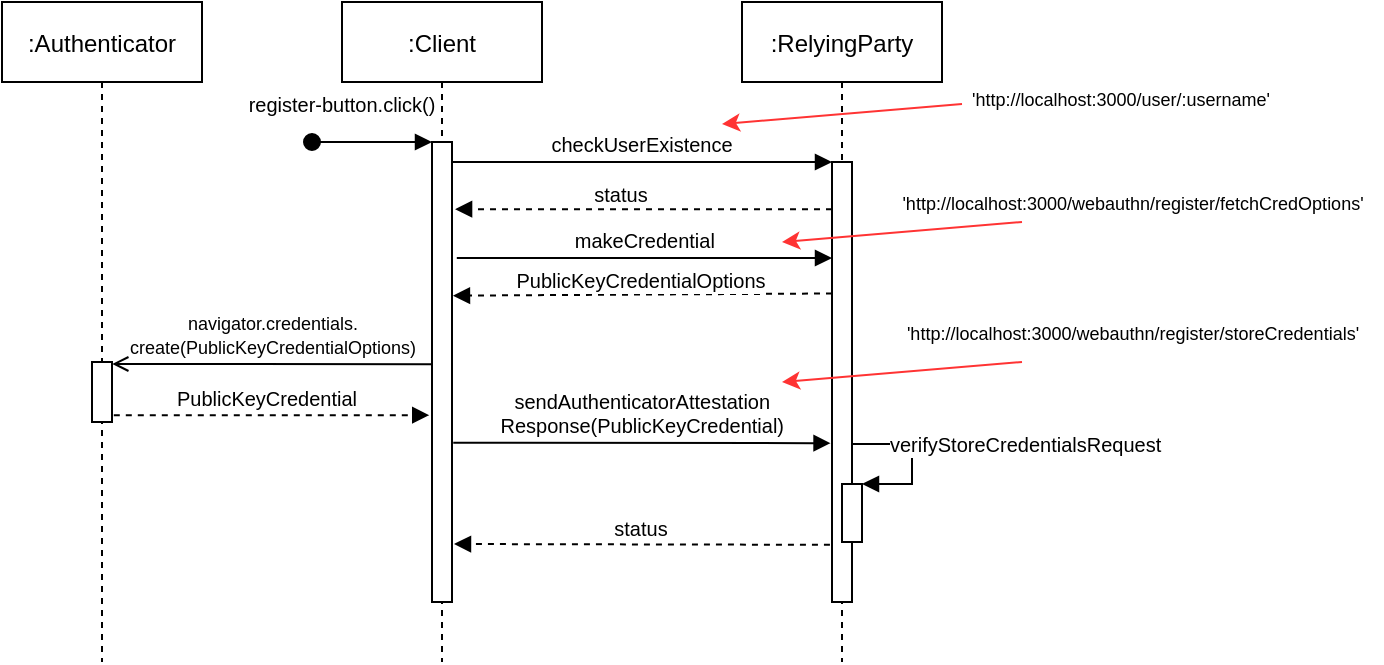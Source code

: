 <mxfile version="15.8.7" type="device"><diagram id="kgpKYQtTHZ0yAKxKKP6v" name="Page-1"><mxGraphModel dx="415" dy="260" grid="1" gridSize="10" guides="1" tooltips="1" connect="1" arrows="1" fold="1" page="1" pageScale="1" pageWidth="850" pageHeight="1100" math="0" shadow="0"><root><mxCell id="0"/><mxCell id="1" parent="0"/><mxCell id="3nuBFxr9cyL0pnOWT2aG-1" value=":Client" style="shape=umlLifeline;perimeter=lifelinePerimeter;container=1;collapsible=0;recursiveResize=0;rounded=0;shadow=0;strokeWidth=1;" parent="1" vertex="1"><mxGeometry x="230" y="80" width="100" height="330" as="geometry"/></mxCell><mxCell id="3nuBFxr9cyL0pnOWT2aG-2" value="" style="points=[];perimeter=orthogonalPerimeter;rounded=0;shadow=0;strokeWidth=1;" parent="3nuBFxr9cyL0pnOWT2aG-1" vertex="1"><mxGeometry x="45" y="70" width="10" height="230" as="geometry"/></mxCell><mxCell id="3nuBFxr9cyL0pnOWT2aG-3" value="register-button.click()" style="verticalAlign=bottom;startArrow=oval;endArrow=block;startSize=8;shadow=0;strokeWidth=1;fontSize=10;spacing=2;" parent="3nuBFxr9cyL0pnOWT2aG-1" edge="1"><mxGeometry x="-0.5" y="10" relative="1" as="geometry"><mxPoint x="-15" y="70" as="sourcePoint"/><mxPoint x="45" y="70" as="targetPoint"/><mxPoint as="offset"/></mxGeometry></mxCell><mxCell id="3nuBFxr9cyL0pnOWT2aG-5" value=":RelyingParty" style="shape=umlLifeline;perimeter=lifelinePerimeter;container=1;collapsible=0;recursiveResize=0;rounded=0;shadow=0;strokeWidth=1;" parent="1" vertex="1"><mxGeometry x="430" y="80" width="100" height="330" as="geometry"/></mxCell><mxCell id="3nuBFxr9cyL0pnOWT2aG-6" value="" style="points=[];perimeter=orthogonalPerimeter;rounded=0;shadow=0;strokeWidth=1;" parent="3nuBFxr9cyL0pnOWT2aG-5" vertex="1"><mxGeometry x="45" y="80" width="10" height="220" as="geometry"/></mxCell><mxCell id="tXmwd4pGjvWUYDAxpFma-8" value="makeCredential" style="verticalAlign=bottom;endArrow=block;entryX=0;entryY=0;shadow=0;strokeWidth=1;exitX=1.24;exitY=0.252;exitDx=0;exitDy=0;exitPerimeter=0;fontSize=10;" parent="3nuBFxr9cyL0pnOWT2aG-5" source="3nuBFxr9cyL0pnOWT2aG-2" edge="1"><mxGeometry relative="1" as="geometry"><mxPoint x="-90" y="128" as="sourcePoint"/><mxPoint x="45" y="128.0" as="targetPoint"/></mxGeometry></mxCell><mxCell id="tXmwd4pGjvWUYDAxpFma-9" value="" style="html=1;verticalAlign=bottom;labelBackgroundColor=none;endArrow=block;endFill=1;dashed=1;rounded=0;entryX=1.048;entryY=0.334;entryDx=0;entryDy=0;entryPerimeter=0;" parent="3nuBFxr9cyL0pnOWT2aG-5" target="3nuBFxr9cyL0pnOWT2aG-2" edge="1"><mxGeometry width="160" relative="1" as="geometry"><mxPoint x="45" y="145.74" as="sourcePoint"/><mxPoint x="-110" y="146" as="targetPoint"/></mxGeometry></mxCell><mxCell id="tXmwd4pGjvWUYDAxpFma-10" value="&lt;font style=&quot;font-size: 10px&quot;&gt;PublicKeyCredentialOptions&lt;/font&gt;" style="edgeLabel;html=1;align=center;verticalAlign=middle;resizable=0;points=[];" parent="tXmwd4pGjvWUYDAxpFma-9" vertex="1" connectable="0"><mxGeometry x="0.267" relative="1" as="geometry"><mxPoint x="24" y="-8" as="offset"/></mxGeometry></mxCell><mxCell id="tXmwd4pGjvWUYDAxpFma-18" value="" style="html=1;points=[];perimeter=orthogonalPerimeter;fontSize=10;" parent="3nuBFxr9cyL0pnOWT2aG-5" vertex="1"><mxGeometry x="50" y="241" width="10" height="29" as="geometry"/></mxCell><mxCell id="tXmwd4pGjvWUYDAxpFma-19" value="verifyStoreCredentialsRequest" style="edgeStyle=orthogonalEdgeStyle;html=1;align=left;spacingLeft=2;endArrow=block;rounded=0;entryX=1;entryY=0;fontSize=10;" parent="3nuBFxr9cyL0pnOWT2aG-5" target="tXmwd4pGjvWUYDAxpFma-18" edge="1"><mxGeometry x="-0.6" relative="1" as="geometry"><mxPoint x="55" y="221" as="sourcePoint"/><Array as="points"><mxPoint x="85" y="221"/></Array><mxPoint as="offset"/></mxGeometry></mxCell><mxCell id="tXmwd4pGjvWUYDAxpFma-22" value="" style="endArrow=classic;html=1;rounded=0;fontSize=10;fillColor=#f8cecc;strokeColor=#FF3333;" parent="3nuBFxr9cyL0pnOWT2aG-5" edge="1"><mxGeometry width="50" height="50" relative="1" as="geometry"><mxPoint x="140" y="110" as="sourcePoint"/><mxPoint x="20" y="120" as="targetPoint"/></mxGeometry></mxCell><mxCell id="3nuBFxr9cyL0pnOWT2aG-8" value="checkUserExistence" style="verticalAlign=bottom;endArrow=block;entryX=0;entryY=0;shadow=0;strokeWidth=1;fontSize=10;" parent="1" source="3nuBFxr9cyL0pnOWT2aG-2" target="3nuBFxr9cyL0pnOWT2aG-6" edge="1"><mxGeometry relative="1" as="geometry"><mxPoint x="355" y="160" as="sourcePoint"/></mxGeometry></mxCell><mxCell id="tXmwd4pGjvWUYDAxpFma-1" value=":Authenticator" style="shape=umlLifeline;perimeter=lifelinePerimeter;container=1;collapsible=0;recursiveResize=0;rounded=0;shadow=0;strokeWidth=1;" parent="1" vertex="1"><mxGeometry x="60" y="80" width="100" height="330" as="geometry"/></mxCell><mxCell id="tXmwd4pGjvWUYDAxpFma-2" value="" style="points=[];perimeter=orthogonalPerimeter;rounded=0;shadow=0;strokeWidth=1;" parent="tXmwd4pGjvWUYDAxpFma-1" vertex="1"><mxGeometry x="45" y="180" width="10" height="30" as="geometry"/></mxCell><mxCell id="tXmwd4pGjvWUYDAxpFma-6" value="" style="html=1;verticalAlign=bottom;labelBackgroundColor=none;endArrow=block;endFill=1;dashed=1;rounded=0;entryX=1.154;entryY=0.146;entryDx=0;entryDy=0;entryPerimeter=0;" parent="1" source="3nuBFxr9cyL0pnOWT2aG-6" target="3nuBFxr9cyL0pnOWT2aG-2" edge="1"><mxGeometry width="160" relative="1" as="geometry"><mxPoint x="240" y="200" as="sourcePoint"/><mxPoint x="400" y="200" as="targetPoint"/></mxGeometry></mxCell><mxCell id="tXmwd4pGjvWUYDAxpFma-7" value="&lt;font style=&quot;font-size: 10px&quot;&gt;status&lt;/font&gt;" style="edgeLabel;html=1;align=center;verticalAlign=middle;resizable=0;points=[];" parent="tXmwd4pGjvWUYDAxpFma-6" vertex="1" connectable="0"><mxGeometry x="0.267" relative="1" as="geometry"><mxPoint x="13" y="-8" as="offset"/></mxGeometry></mxCell><mxCell id="tXmwd4pGjvWUYDAxpFma-12" value="&lt;font style=&quot;font-size: 9px&quot;&gt;navigator.credentials.&lt;br&gt;create(PublicKeyCredentialOptions)&lt;/font&gt;" style="html=1;verticalAlign=bottom;labelBackgroundColor=none;endArrow=open;endFill=0;rounded=0;fontSize=10;exitX=-0.008;exitY=0.483;exitDx=0;exitDy=0;exitPerimeter=0;entryX=1.014;entryY=0.033;entryDx=0;entryDy=0;entryPerimeter=0;" parent="1" source="3nuBFxr9cyL0pnOWT2aG-2" target="tXmwd4pGjvWUYDAxpFma-2" edge="1"><mxGeometry width="160" relative="1" as="geometry"><mxPoint x="210" y="260" as="sourcePoint"/><mxPoint x="370" y="260" as="targetPoint"/></mxGeometry></mxCell><mxCell id="tXmwd4pGjvWUYDAxpFma-13" value="" style="html=1;verticalAlign=bottom;labelBackgroundColor=none;endArrow=block;endFill=1;dashed=1;rounded=0;fontSize=9;exitX=1.09;exitY=0.656;exitDx=0;exitDy=0;exitPerimeter=0;entryX=-0.138;entryY=0.682;entryDx=0;entryDy=0;entryPerimeter=0;" parent="1" edge="1"><mxGeometry width="160" relative="1" as="geometry"><mxPoint x="115.9" y="286.68" as="sourcePoint"/><mxPoint x="273.62" y="286.58" as="targetPoint"/></mxGeometry></mxCell><mxCell id="tXmwd4pGjvWUYDAxpFma-14" value="&lt;font style=&quot;font-size: 10px&quot;&gt;PublicKeyCredential&lt;/font&gt;" style="edgeLabel;html=1;align=center;verticalAlign=middle;resizable=0;points=[];fontSize=9;" parent="tXmwd4pGjvWUYDAxpFma-13" vertex="1" connectable="0"><mxGeometry x="-0.237" y="1" relative="1" as="geometry"><mxPoint x="16" y="-8" as="offset"/></mxGeometry></mxCell><mxCell id="tXmwd4pGjvWUYDAxpFma-15" value="sendAuthenticatorAttestation&#10;Response(PublicKeyCredential)" style="verticalAlign=bottom;endArrow=block;entryX=-0.073;entryY=0.74;shadow=0;strokeWidth=1;exitX=1.063;exitY=0.302;exitDx=0;exitDy=0;exitPerimeter=0;entryDx=0;entryDy=0;entryPerimeter=0;fontSize=10;" parent="1" edge="1"><mxGeometry x="0.001" relative="1" as="geometry"><mxPoint x="285.63" y="300.38" as="sourcePoint"/><mxPoint x="474.27" y="300.6" as="targetPoint"/><mxPoint as="offset"/></mxGeometry></mxCell><mxCell id="tXmwd4pGjvWUYDAxpFma-16" value="" style="html=1;verticalAlign=bottom;labelBackgroundColor=none;endArrow=block;endFill=1;dashed=1;rounded=0;entryX=1.1;entryY=0.4;entryDx=0;entryDy=0;entryPerimeter=0;exitX=-0.103;exitY=0.839;exitDx=0;exitDy=0;exitPerimeter=0;" parent="1" edge="1"><mxGeometry width="160" relative="1" as="geometry"><mxPoint x="473.97" y="351.41" as="sourcePoint"/><mxPoint x="286" y="351" as="targetPoint"/></mxGeometry></mxCell><mxCell id="tXmwd4pGjvWUYDAxpFma-17" value="&lt;font style=&quot;font-size: 10px&quot;&gt;status&lt;/font&gt;" style="edgeLabel;html=1;align=center;verticalAlign=middle;resizable=0;points=[];" parent="tXmwd4pGjvWUYDAxpFma-16" vertex="1" connectable="0"><mxGeometry x="0.267" relative="1" as="geometry"><mxPoint x="24" y="-8" as="offset"/></mxGeometry></mxCell><mxCell id="tXmwd4pGjvWUYDAxpFma-20" value="" style="endArrow=classic;html=1;rounded=0;fontSize=10;fillColor=#f8cecc;strokeColor=#FF3333;" parent="1" edge="1"><mxGeometry width="50" height="50" relative="1" as="geometry"><mxPoint x="540" y="131" as="sourcePoint"/><mxPoint x="420" y="141" as="targetPoint"/></mxGeometry></mxCell><mxCell id="tXmwd4pGjvWUYDAxpFma-21" value="&lt;font style=&quot;font-size: 9px&quot;&gt;'http://localhost:3000/user/:username'&lt;/font&gt;" style="text;html=1;align=center;verticalAlign=middle;resizable=0;points=[];autosize=1;strokeColor=none;fillColor=none;fontSize=10;" parent="1" vertex="1"><mxGeometry x="539" y="118" width="160" height="20" as="geometry"/></mxCell><mxCell id="tXmwd4pGjvWUYDAxpFma-23" value="&lt;font style=&quot;font-size: 9px&quot;&gt;'http://localhost:3000/webauthn/register/fetchCredOptions'&lt;/font&gt;" style="text;html=1;align=center;verticalAlign=middle;resizable=0;points=[];autosize=1;strokeColor=none;fillColor=none;fontSize=10;" parent="1" vertex="1"><mxGeometry x="500" y="170" width="250" height="20" as="geometry"/></mxCell><mxCell id="tXmwd4pGjvWUYDAxpFma-24" value="&lt;font style=&quot;font-size: 9px&quot;&gt;'http://localhost:3000/webauthn/register/storeCredentials'&lt;/font&gt;" style="text;html=1;align=center;verticalAlign=middle;resizable=0;points=[];autosize=1;strokeColor=none;fillColor=none;fontSize=10;" parent="1" vertex="1"><mxGeometry x="505" y="235" width="240" height="20" as="geometry"/></mxCell><mxCell id="tXmwd4pGjvWUYDAxpFma-25" value="" style="endArrow=classic;html=1;rounded=0;fontSize=10;fillColor=#f8cecc;strokeColor=#FF3333;" parent="1" edge="1"><mxGeometry width="50" height="50" relative="1" as="geometry"><mxPoint x="570" y="260" as="sourcePoint"/><mxPoint x="450" y="270" as="targetPoint"/></mxGeometry></mxCell></root></mxGraphModel></diagram></mxfile>